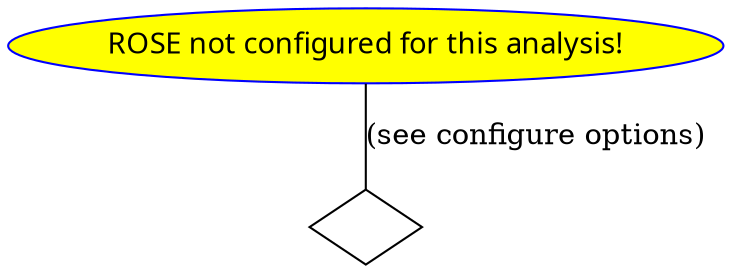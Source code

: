 digraph "GwholeGraphAST1.dot" {
"0x2a985e7010"[label="ROSE not configured for this analysis!" shape=ellipse,regular=0,URL="\N",tooltip="more info at\N",sides=4,peripheries=1,color="Blue",fillcolor=yellow,fontname="7x13bold",fontcolor=black,style=filled];
"0x2a985e7010" -> "0x2a985e7010__parent__null"[label="(see configure options)" dir=none ];
"0x2a985e7010__parent__null"[label="" shape=diamond ];
}
